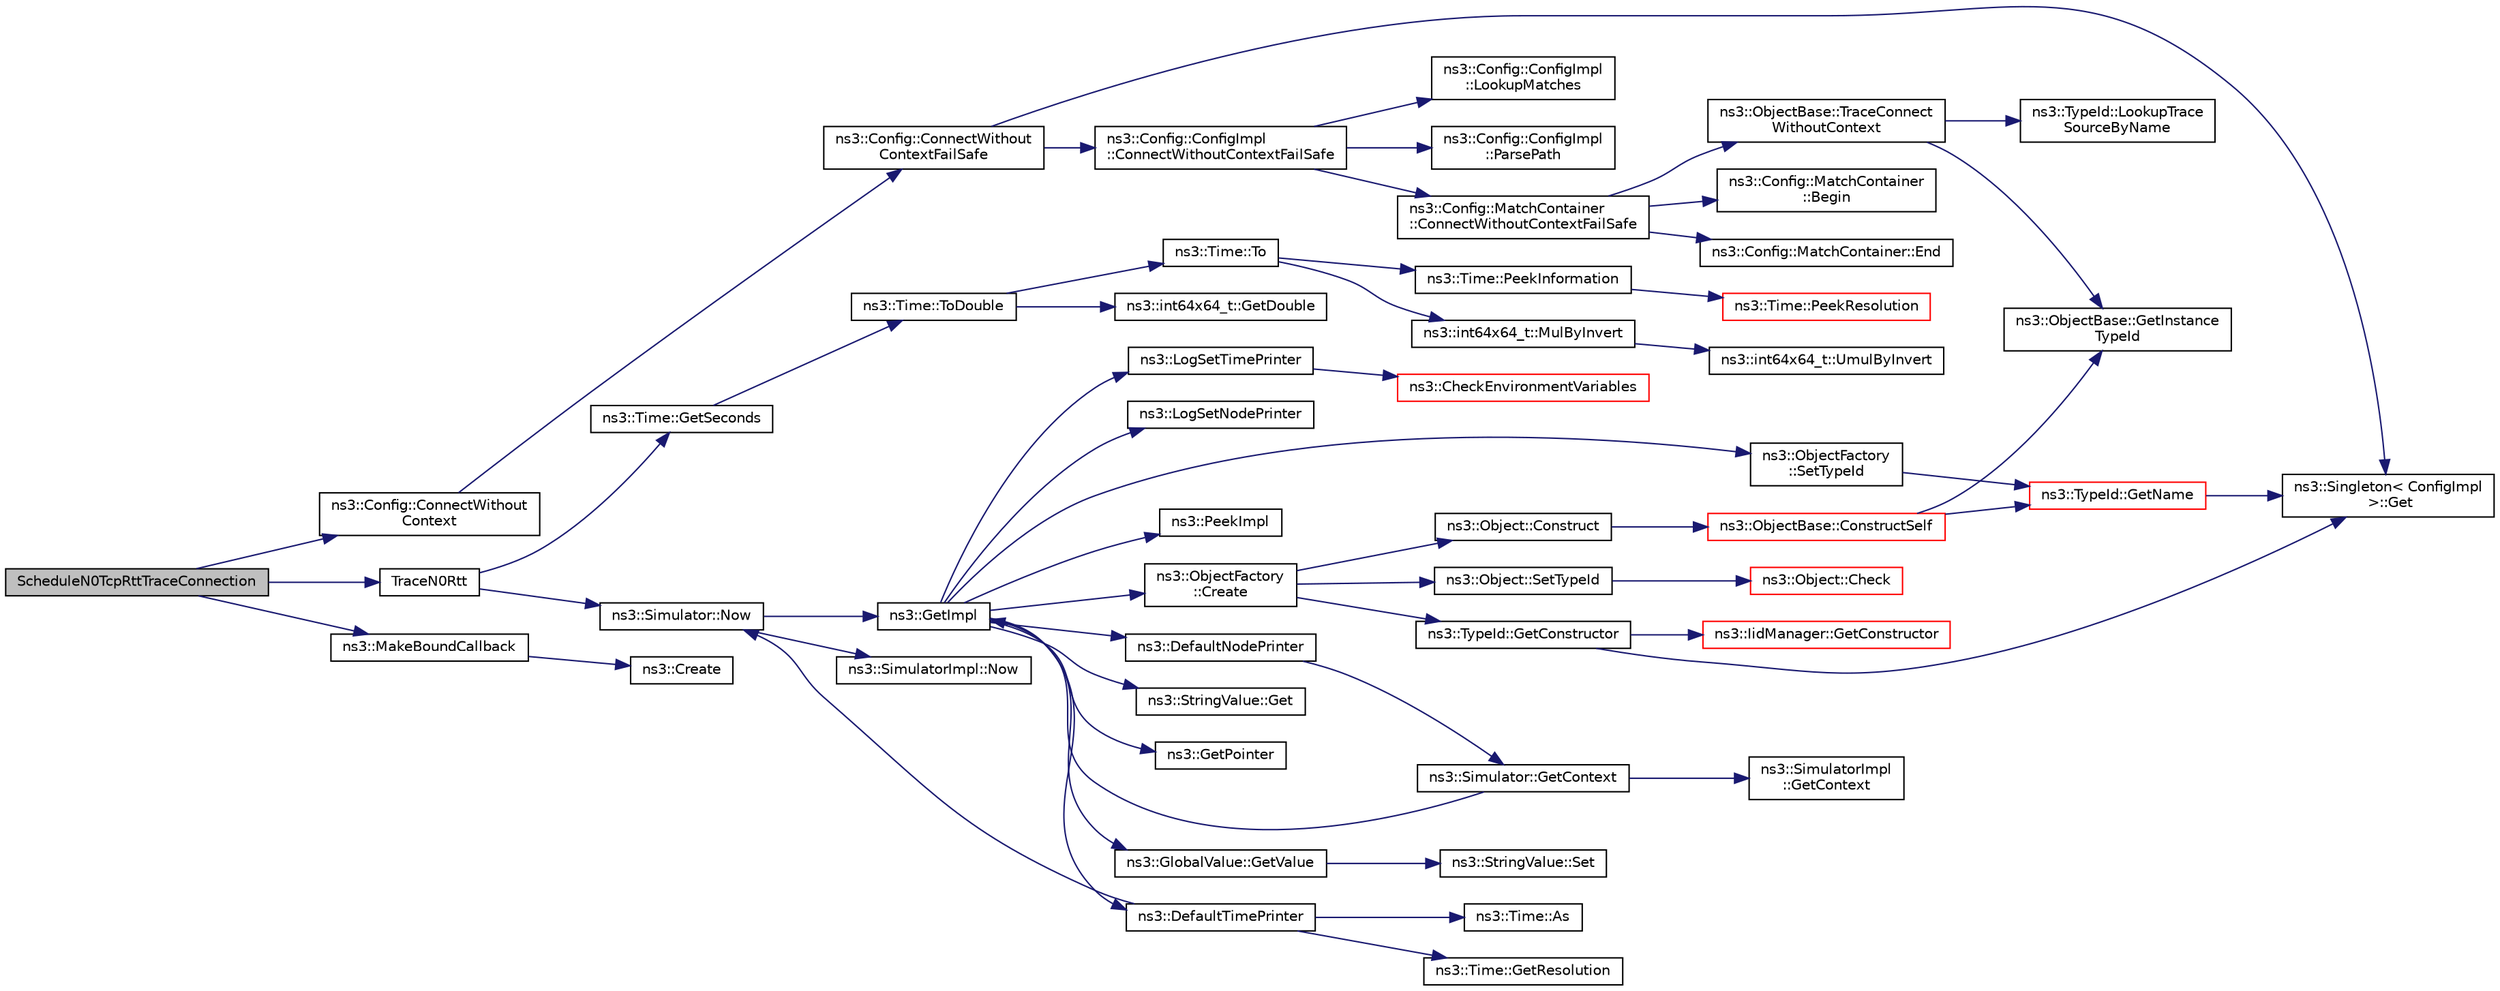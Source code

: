digraph "ScheduleN0TcpRttTraceConnection"
{
 // LATEX_PDF_SIZE
  edge [fontname="Helvetica",fontsize="10",labelfontname="Helvetica",labelfontsize="10"];
  node [fontname="Helvetica",fontsize="10",shape=record];
  rankdir="LR";
  Node1 [label="ScheduleN0TcpRttTraceConnection",height=0.2,width=0.4,color="black", fillcolor="grey75", style="filled", fontcolor="black",tooltip=" "];
  Node1 -> Node2 [color="midnightblue",fontsize="10",style="solid",fontname="Helvetica"];
  Node2 [label="ns3::Config::ConnectWithout\lContext",height=0.2,width=0.4,color="black", fillcolor="white", style="filled",URL="$group__config.html#gaa2f896aa7021f95fffabc80b2ec22e08",tooltip=" "];
  Node2 -> Node3 [color="midnightblue",fontsize="10",style="solid",fontname="Helvetica"];
  Node3 [label="ns3::Config::ConnectWithout\lContextFailSafe",height=0.2,width=0.4,color="black", fillcolor="white", style="filled",URL="$namespacens3_1_1_config.html#afe7da9182a8f57ffe79c2bd0e434af50",tooltip="This function will attempt to find all trace sources which match the input path and will then connect..."];
  Node3 -> Node4 [color="midnightblue",fontsize="10",style="solid",fontname="Helvetica"];
  Node4 [label="ns3::Config::ConfigImpl\l::ConnectWithoutContextFailSafe",height=0.2,width=0.4,color="black", fillcolor="white", style="filled",URL="$classns3_1_1_config_1_1_config_impl.html#ad1c0e6cee4c741cec307733401016046",tooltip="This function will attempt to find all trace sources which match the input path and will then connect..."];
  Node4 -> Node5 [color="midnightblue",fontsize="10",style="solid",fontname="Helvetica"];
  Node5 [label="ns3::Config::MatchContainer\l::ConnectWithoutContextFailSafe",height=0.2,width=0.4,color="black", fillcolor="white", style="filled",URL="$classns3_1_1_config_1_1_match_container.html#aa6369ee36c377bef74655264ff2cde3a",tooltip="Connect the specified sink to all the objects stored in this container."];
  Node5 -> Node6 [color="midnightblue",fontsize="10",style="solid",fontname="Helvetica"];
  Node6 [label="ns3::Config::MatchContainer\l::Begin",height=0.2,width=0.4,color="black", fillcolor="white", style="filled",URL="$classns3_1_1_config_1_1_match_container.html#afdad67605b13bdcf5a45a512563d1b6c",tooltip=" "];
  Node5 -> Node7 [color="midnightblue",fontsize="10",style="solid",fontname="Helvetica"];
  Node7 [label="ns3::Config::MatchContainer::End",height=0.2,width=0.4,color="black", fillcolor="white", style="filled",URL="$classns3_1_1_config_1_1_match_container.html#a6b65ea9c9c12467bf68edd5bcfe42a6d",tooltip=" "];
  Node5 -> Node8 [color="midnightblue",fontsize="10",style="solid",fontname="Helvetica"];
  Node8 [label="ns3::ObjectBase::TraceConnect\lWithoutContext",height=0.2,width=0.4,color="black", fillcolor="white", style="filled",URL="$classns3_1_1_object_base.html#a1be45f6fd561e75dcac9dfa81b2b81e4",tooltip="Connect a TraceSource to a Callback without a context."];
  Node8 -> Node9 [color="midnightblue",fontsize="10",style="solid",fontname="Helvetica"];
  Node9 [label="ns3::ObjectBase::GetInstance\lTypeId",height=0.2,width=0.4,color="black", fillcolor="white", style="filled",URL="$classns3_1_1_object_base.html#abe5b43a6f5b99a92a4c3122db31f06fb",tooltip="Get the most derived TypeId for this Object."];
  Node8 -> Node10 [color="midnightblue",fontsize="10",style="solid",fontname="Helvetica"];
  Node10 [label="ns3::TypeId::LookupTrace\lSourceByName",height=0.2,width=0.4,color="black", fillcolor="white", style="filled",URL="$classns3_1_1_type_id.html#a9a07e9b925ebf9257c9f4f0732901502",tooltip="Find a TraceSource by name."];
  Node4 -> Node11 [color="midnightblue",fontsize="10",style="solid",fontname="Helvetica"];
  Node11 [label="ns3::Config::ConfigImpl\l::LookupMatches",height=0.2,width=0.4,color="black", fillcolor="white", style="filled",URL="$classns3_1_1_config_1_1_config_impl.html#aef8d461e235704cdeb8a85581ba249fb",tooltip=" "];
  Node4 -> Node12 [color="midnightblue",fontsize="10",style="solid",fontname="Helvetica"];
  Node12 [label="ns3::Config::ConfigImpl\l::ParsePath",height=0.2,width=0.4,color="black", fillcolor="white", style="filled",URL="$classns3_1_1_config_1_1_config_impl.html#ab482a563857309e0e70beba3af32be71",tooltip="Break a Config path into the leading path and the last leaf token."];
  Node3 -> Node13 [color="midnightblue",fontsize="10",style="solid",fontname="Helvetica"];
  Node13 [label="ns3::Singleton\< ConfigImpl\l \>::Get",height=0.2,width=0.4,color="black", fillcolor="white", style="filled",URL="$classns3_1_1_singleton.html#a80a2cd3c25a27ea72add7a9f7a141ffa",tooltip="Get a pointer to the singleton instance."];
  Node1 -> Node14 [color="midnightblue",fontsize="10",style="solid",fontname="Helvetica"];
  Node14 [label="ns3::MakeBoundCallback",height=0.2,width=0.4,color="black", fillcolor="white", style="filled",URL="$group__makeboundcallback.html#ga1725d6362e6065faa0709f7c93f8d770",tooltip="Make Callbacks with one bound argument."];
  Node14 -> Node15 [color="midnightblue",fontsize="10",style="solid",fontname="Helvetica"];
  Node15 [label="ns3::Create",height=0.2,width=0.4,color="black", fillcolor="white", style="filled",URL="$group__ptr.html#ga086d8d4a76485a155f0408b85dcebede",tooltip="Create class instances by constructors with varying numbers of arguments and return them by Ptr."];
  Node1 -> Node16 [color="midnightblue",fontsize="10",style="solid",fontname="Helvetica"];
  Node16 [label="TraceN0Rtt",height=0.2,width=0.4,color="black", fillcolor="white", style="filled",URL="$fqcodel-l4s-example_8cc.html#ac1d31153d9352316143d4cc34e20bebc",tooltip=" "];
  Node16 -> Node17 [color="midnightblue",fontsize="10",style="solid",fontname="Helvetica"];
  Node17 [label="ns3::Time::GetSeconds",height=0.2,width=0.4,color="black", fillcolor="white", style="filled",URL="$classns3_1_1_time.html#a27cb7c22324e0447740929b024dbeb66",tooltip="Get an approximation of the time stored in this instance in the indicated unit."];
  Node17 -> Node18 [color="midnightblue",fontsize="10",style="solid",fontname="Helvetica"];
  Node18 [label="ns3::Time::ToDouble",height=0.2,width=0.4,color="black", fillcolor="white", style="filled",URL="$classns3_1_1_time.html#a1f1f3acb86e4ed17643ef4a9ed1564fe",tooltip="Get the Time value expressed in a particular unit."];
  Node18 -> Node19 [color="midnightblue",fontsize="10",style="solid",fontname="Helvetica"];
  Node19 [label="ns3::int64x64_t::GetDouble",height=0.2,width=0.4,color="black", fillcolor="white", style="filled",URL="$classns3_1_1int64x64__t.html#ad4fd5a21e426f206aca10112cf5f4948",tooltip="Get this value as a double."];
  Node18 -> Node20 [color="midnightblue",fontsize="10",style="solid",fontname="Helvetica"];
  Node20 [label="ns3::Time::To",height=0.2,width=0.4,color="black", fillcolor="white", style="filled",URL="$classns3_1_1_time.html#a0d851a1d99e3bc29625cc91cbf15e039",tooltip="Get the Time value expressed in a particular unit."];
  Node20 -> Node21 [color="midnightblue",fontsize="10",style="solid",fontname="Helvetica"];
  Node21 [label="ns3::int64x64_t::MulByInvert",height=0.2,width=0.4,color="black", fillcolor="white", style="filled",URL="$classns3_1_1int64x64__t.html#a57c020ccad8624bebf8f1ab8f6bb1e6e",tooltip="Multiply this value by a Q0.128 value, presumably representing an inverse, completing a division oper..."];
  Node21 -> Node22 [color="midnightblue",fontsize="10",style="solid",fontname="Helvetica"];
  Node22 [label="ns3::int64x64_t::UmulByInvert",height=0.2,width=0.4,color="black", fillcolor="white", style="filled",URL="$classns3_1_1int64x64__t.html#a6dfa79f7e54b1abb53c80724a73276af",tooltip="Unsigned multiplication of Q64.64 and Q0.128 values."];
  Node20 -> Node23 [color="midnightblue",fontsize="10",style="solid",fontname="Helvetica"];
  Node23 [label="ns3::Time::PeekInformation",height=0.2,width=0.4,color="black", fillcolor="white", style="filled",URL="$classns3_1_1_time.html#a0b023c55c20582aa7c1781aacf128034",tooltip="Get the Information record for timeUnit for the current Resolution."];
  Node23 -> Node24 [color="midnightblue",fontsize="10",style="solid",fontname="Helvetica"];
  Node24 [label="ns3::Time::PeekResolution",height=0.2,width=0.4,color="red", fillcolor="white", style="filled",URL="$classns3_1_1_time.html#a963e53522278fcbdf1ab9f7adbd0f5d6",tooltip="Get the current Resolution."];
  Node16 -> Node31 [color="midnightblue",fontsize="10",style="solid",fontname="Helvetica"];
  Node31 [label="ns3::Simulator::Now",height=0.2,width=0.4,color="black", fillcolor="white", style="filled",URL="$classns3_1_1_simulator.html#ac3178fa975b419f7875e7105be122800",tooltip="Return the current simulation virtual time."];
  Node31 -> Node32 [color="midnightblue",fontsize="10",style="solid",fontname="Helvetica"];
  Node32 [label="ns3::GetImpl",height=0.2,width=0.4,color="black", fillcolor="white", style="filled",URL="$group__simulator.html#ga42eb4eddad41528d4d99794a3dae3fd0",tooltip="Get the SimulatorImpl singleton."];
  Node32 -> Node33 [color="midnightblue",fontsize="10",style="solid",fontname="Helvetica"];
  Node33 [label="ns3::ObjectFactory\l::Create",height=0.2,width=0.4,color="black", fillcolor="white", style="filled",URL="$classns3_1_1_object_factory.html#a52eda277f4aaab54266134ba48102ad7",tooltip="Create an Object instance of the configured TypeId."];
  Node33 -> Node34 [color="midnightblue",fontsize="10",style="solid",fontname="Helvetica"];
  Node34 [label="ns3::Object::Construct",height=0.2,width=0.4,color="black", fillcolor="white", style="filled",URL="$classns3_1_1_object.html#a636e8411dc5228771f45c9b805d348fa",tooltip="Initialize all member variables registered as Attributes of this TypeId."];
  Node34 -> Node35 [color="midnightblue",fontsize="10",style="solid",fontname="Helvetica"];
  Node35 [label="ns3::ObjectBase::ConstructSelf",height=0.2,width=0.4,color="red", fillcolor="white", style="filled",URL="$classns3_1_1_object_base.html#a5cda18dec6d0744cb652a3ed60056958",tooltip="Complete construction of ObjectBase; invoked by derived classes."];
  Node35 -> Node9 [color="midnightblue",fontsize="10",style="solid",fontname="Helvetica"];
  Node35 -> Node41 [color="midnightblue",fontsize="10",style="solid",fontname="Helvetica"];
  Node41 [label="ns3::TypeId::GetName",height=0.2,width=0.4,color="red", fillcolor="white", style="filled",URL="$classns3_1_1_type_id.html#abc4965475a579c2afdc668d7a7d58374",tooltip="Get the name."];
  Node41 -> Node13 [color="midnightblue",fontsize="10",style="solid",fontname="Helvetica"];
  Node33 -> Node56 [color="midnightblue",fontsize="10",style="solid",fontname="Helvetica"];
  Node56 [label="ns3::TypeId::GetConstructor",height=0.2,width=0.4,color="black", fillcolor="white", style="filled",URL="$classns3_1_1_type_id.html#a66b2628edf921fc88945ec8a8f3a1683",tooltip="Get the constructor callback."];
  Node56 -> Node13 [color="midnightblue",fontsize="10",style="solid",fontname="Helvetica"];
  Node56 -> Node57 [color="midnightblue",fontsize="10",style="solid",fontname="Helvetica"];
  Node57 [label="ns3::IidManager::GetConstructor",height=0.2,width=0.4,color="red", fillcolor="white", style="filled",URL="$classns3_1_1_iid_manager.html#a5222ca2d43248c46812b39b993eb2e08",tooltip="Get the constructor Callback of a type id."];
  Node33 -> Node58 [color="midnightblue",fontsize="10",style="solid",fontname="Helvetica"];
  Node58 [label="ns3::Object::SetTypeId",height=0.2,width=0.4,color="black", fillcolor="white", style="filled",URL="$classns3_1_1_object.html#a19b1ebd8ec8fe404845e665880a6c5ad",tooltip="Set the TypeId of this Object."];
  Node58 -> Node59 [color="midnightblue",fontsize="10",style="solid",fontname="Helvetica"];
  Node59 [label="ns3::Object::Check",height=0.2,width=0.4,color="red", fillcolor="white", style="filled",URL="$classns3_1_1_object.html#a95070404e096887e1f126eae20c37f70",tooltip="Verify that this Object is still live, by checking it's reference count."];
  Node32 -> Node61 [color="midnightblue",fontsize="10",style="solid",fontname="Helvetica"];
  Node61 [label="ns3::DefaultNodePrinter",height=0.2,width=0.4,color="black", fillcolor="white", style="filled",URL="$group__logging.html#gac4c06cbbed12229d85991ced145f6be2",tooltip="Default node id printer implementation."];
  Node61 -> Node62 [color="midnightblue",fontsize="10",style="solid",fontname="Helvetica"];
  Node62 [label="ns3::Simulator::GetContext",height=0.2,width=0.4,color="black", fillcolor="white", style="filled",URL="$classns3_1_1_simulator.html#a8514b74ee2c42916b351b33c4a963bb0",tooltip="Get the current simulation context."];
  Node62 -> Node63 [color="midnightblue",fontsize="10",style="solid",fontname="Helvetica"];
  Node63 [label="ns3::SimulatorImpl\l::GetContext",height=0.2,width=0.4,color="black", fillcolor="white", style="filled",URL="$classns3_1_1_simulator_impl.html#a8b66270c97766c0adb997e2535648557",tooltip="Get the current simulation context."];
  Node62 -> Node32 [color="midnightblue",fontsize="10",style="solid",fontname="Helvetica"];
  Node32 -> Node64 [color="midnightblue",fontsize="10",style="solid",fontname="Helvetica"];
  Node64 [label="ns3::DefaultTimePrinter",height=0.2,width=0.4,color="black", fillcolor="white", style="filled",URL="$namespacens3.html#ae01c3c7786b644dfb8a0bb8f1201b269",tooltip="Default Time printer."];
  Node64 -> Node65 [color="midnightblue",fontsize="10",style="solid",fontname="Helvetica"];
  Node65 [label="ns3::Time::As",height=0.2,width=0.4,color="black", fillcolor="white", style="filled",URL="$classns3_1_1_time.html#ad5198e31c2512226ca0e58b31fad7fd0",tooltip="Attach a unit to a Time, to facilitate output in a specific unit."];
  Node64 -> Node66 [color="midnightblue",fontsize="10",style="solid",fontname="Helvetica"];
  Node66 [label="ns3::Time::GetResolution",height=0.2,width=0.4,color="black", fillcolor="white", style="filled",URL="$classns3_1_1_time.html#a1444f0f08b5e19f031157609e32fcf98",tooltip=" "];
  Node64 -> Node31 [color="midnightblue",fontsize="10",style="solid",fontname="Helvetica"];
  Node32 -> Node67 [color="midnightblue",fontsize="10",style="solid",fontname="Helvetica"];
  Node67 [label="ns3::StringValue::Get",height=0.2,width=0.4,color="black", fillcolor="white", style="filled",URL="$classns3_1_1_string_value.html#a6f208c2778fe1c7882e5cb429b8326ae",tooltip=" "];
  Node32 -> Node68 [color="midnightblue",fontsize="10",style="solid",fontname="Helvetica"];
  Node68 [label="ns3::GetPointer",height=0.2,width=0.4,color="black", fillcolor="white", style="filled",URL="$namespacens3.html#ab4e173cdfd43d17c1a40d5348510a670",tooltip=" "];
  Node32 -> Node69 [color="midnightblue",fontsize="10",style="solid",fontname="Helvetica"];
  Node69 [label="ns3::GlobalValue::GetValue",height=0.2,width=0.4,color="black", fillcolor="white", style="filled",URL="$classns3_1_1_global_value.html#a48a99242193fb69609a17332733e8600",tooltip="Get the value."];
  Node69 -> Node70 [color="midnightblue",fontsize="10",style="solid",fontname="Helvetica"];
  Node70 [label="ns3::StringValue::Set",height=0.2,width=0.4,color="black", fillcolor="white", style="filled",URL="$classns3_1_1_string_value.html#a17693012c6f2c52875e0d631fbf40155",tooltip="Set the value."];
  Node32 -> Node71 [color="midnightblue",fontsize="10",style="solid",fontname="Helvetica"];
  Node71 [label="ns3::LogSetNodePrinter",height=0.2,width=0.4,color="black", fillcolor="white", style="filled",URL="$namespacens3.html#aebac73305345f2e2803fdeb102a7705e",tooltip="Set the LogNodePrinter function to be used to prepend log messages with the node id."];
  Node32 -> Node72 [color="midnightblue",fontsize="10",style="solid",fontname="Helvetica"];
  Node72 [label="ns3::LogSetTimePrinter",height=0.2,width=0.4,color="black", fillcolor="white", style="filled",URL="$namespacens3.html#a46cd76678f7da29799d1b41994e12ec1",tooltip="Set the TimePrinter function to be used to prepend log messages with the simulation time."];
  Node72 -> Node73 [color="midnightblue",fontsize="10",style="solid",fontname="Helvetica"];
  Node73 [label="ns3::CheckEnvironmentVariables",height=0.2,width=0.4,color="red", fillcolor="white", style="filled",URL="$group__logging.html#gacdc0bdeb2d8a90089d4fb09c4b8569ff",tooltip="Parse the NS_LOG environment variable."];
  Node32 -> Node77 [color="midnightblue",fontsize="10",style="solid",fontname="Helvetica"];
  Node77 [label="ns3::PeekImpl",height=0.2,width=0.4,color="black", fillcolor="white", style="filled",URL="$group__simulator.html#ga233c5c38de117e4e4a5a9cd168694792",tooltip="Get the static SimulatorImpl instance."];
  Node32 -> Node78 [color="midnightblue",fontsize="10",style="solid",fontname="Helvetica"];
  Node78 [label="ns3::ObjectFactory\l::SetTypeId",height=0.2,width=0.4,color="black", fillcolor="white", style="filled",URL="$classns3_1_1_object_factory.html#a77dcd099064038a1eb7a6b8251229ec3",tooltip="Set the TypeId of the Objects to be created by this factory."];
  Node78 -> Node41 [color="midnightblue",fontsize="10",style="solid",fontname="Helvetica"];
  Node31 -> Node79 [color="midnightblue",fontsize="10",style="solid",fontname="Helvetica"];
  Node79 [label="ns3::SimulatorImpl::Now",height=0.2,width=0.4,color="black", fillcolor="white", style="filled",URL="$classns3_1_1_simulator_impl.html#aa516c50060846adc6fd316e83ef0797c",tooltip="Return the current simulation virtual time."];
}
